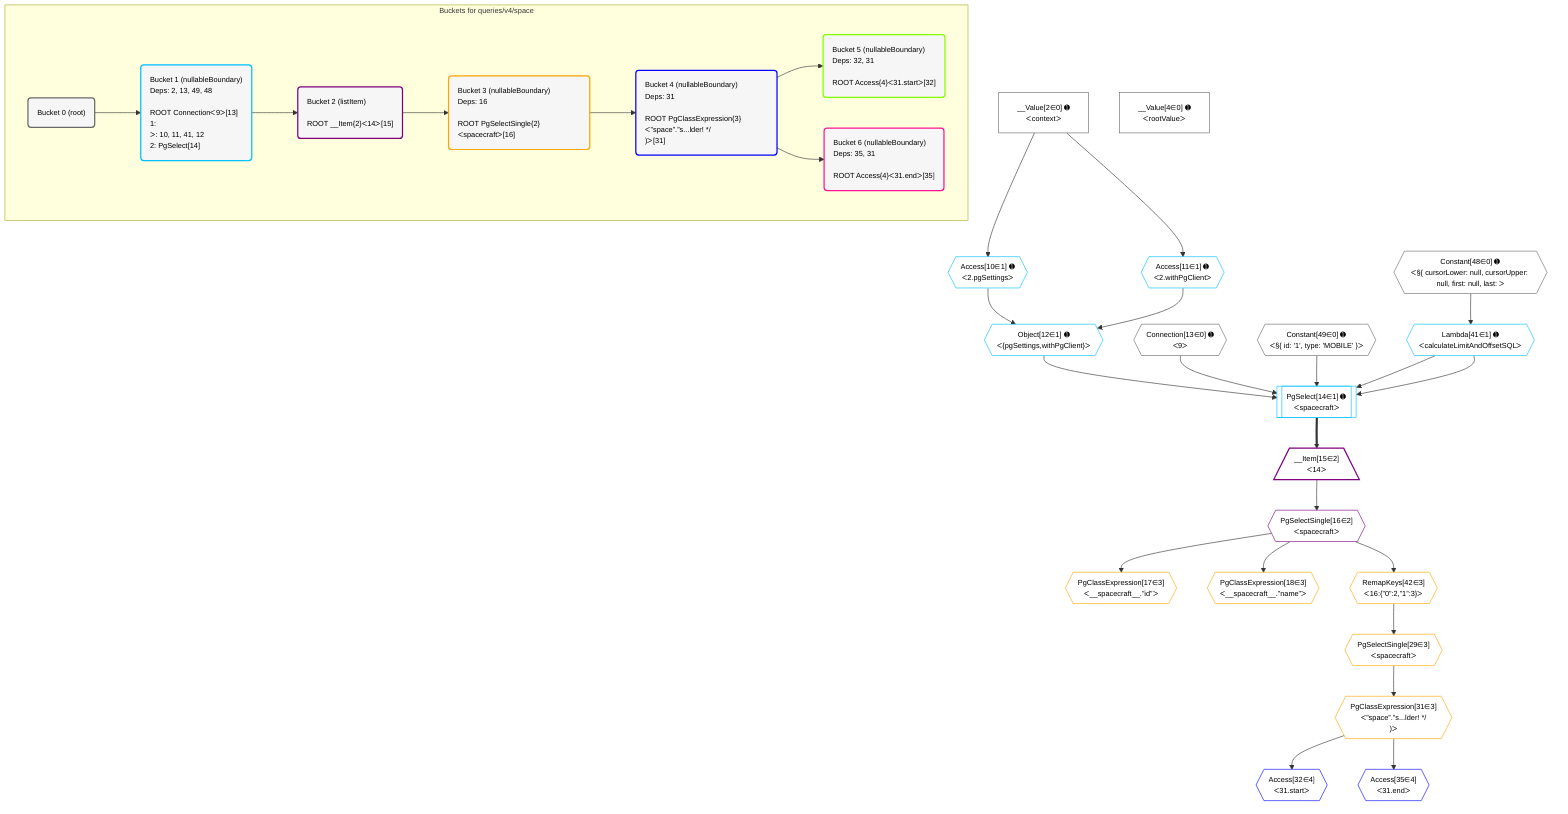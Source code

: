 %%{init: {'themeVariables': { 'fontSize': '12px'}}}%%
graph TD
    classDef path fill:#eee,stroke:#000,color:#000
    classDef plan fill:#fff,stroke-width:1px,color:#000
    classDef itemplan fill:#fff,stroke-width:2px,color:#000
    classDef unbatchedplan fill:#dff,stroke-width:1px,color:#000
    classDef sideeffectplan fill:#fcc,stroke-width:2px,color:#000
    classDef bucket fill:#f6f6f6,color:#000,stroke-width:2px,text-align:left


    %% plan dependencies
    __Value2["__Value[2∈0] ➊<br />ᐸcontextᐳ"]:::plan
    __Value4["__Value[4∈0] ➊<br />ᐸrootValueᐳ"]:::plan
    Connection13{{"Connection[13∈0] ➊<br />ᐸ9ᐳ"}}:::plan
    Constant48{{"Constant[48∈0] ➊<br />ᐸ§{ cursorLower: null, cursorUpper: null, first: null, last: ᐳ"}}:::plan
    Constant49{{"Constant[49∈0] ➊<br />ᐸ§{ id: '1', type: 'MOBILE' }ᐳ"}}:::plan
    PgSelect14[["PgSelect[14∈1] ➊<br />ᐸspacecraftᐳ"]]:::plan
    Object12{{"Object[12∈1] ➊<br />ᐸ{pgSettings,withPgClient}ᐳ"}}:::plan
    Lambda41{{"Lambda[41∈1] ➊<br />ᐸcalculateLimitAndOffsetSQLᐳ"}}:::plan
    Object12 & Connection13 & Constant49 & Lambda41 & Lambda41 --> PgSelect14
    Access10{{"Access[10∈1] ➊<br />ᐸ2.pgSettingsᐳ"}}:::plan
    Access11{{"Access[11∈1] ➊<br />ᐸ2.withPgClientᐳ"}}:::plan
    Access10 & Access11 --> Object12
    __Value2 --> Access10
    __Value2 --> Access11
    Constant48 --> Lambda41
    __Item15[/"__Item[15∈2]<br />ᐸ14ᐳ"\]:::itemplan
    PgSelect14 ==> __Item15
    PgSelectSingle16{{"PgSelectSingle[16∈2]<br />ᐸspacecraftᐳ"}}:::plan
    __Item15 --> PgSelectSingle16
    PgClassExpression17{{"PgClassExpression[17∈3]<br />ᐸ__spacecraft__.”id”ᐳ"}}:::plan
    PgSelectSingle16 --> PgClassExpression17
    PgClassExpression18{{"PgClassExpression[18∈3]<br />ᐸ__spacecraft__.”name”ᐳ"}}:::plan
    PgSelectSingle16 --> PgClassExpression18
    PgSelectSingle29{{"PgSelectSingle[29∈3]<br />ᐸspacecraftᐳ"}}:::plan
    RemapKeys42{{"RemapKeys[42∈3]<br />ᐸ16:{”0”:2,”1”:3}ᐳ"}}:::plan
    RemapKeys42 --> PgSelectSingle29
    PgClassExpression31{{"PgClassExpression[31∈3]<br />ᐸ”space”.”s...lder! */<br />)ᐳ"}}:::plan
    PgSelectSingle29 --> PgClassExpression31
    PgSelectSingle16 --> RemapKeys42
    Access32{{"Access[32∈4]<br />ᐸ31.startᐳ"}}:::plan
    PgClassExpression31 --> Access32
    Access35{{"Access[35∈4]<br />ᐸ31.endᐳ"}}:::plan
    PgClassExpression31 --> Access35

    %% define steps

    subgraph "Buckets for queries/v4/space"
    Bucket0("Bucket 0 (root)"):::bucket
    classDef bucket0 stroke:#696969
    class Bucket0,__Value2,__Value4,Connection13,Constant48,Constant49 bucket0
    Bucket1("Bucket 1 (nullableBoundary)<br />Deps: 2, 13, 49, 48<br /><br />ROOT Connectionᐸ9ᐳ[13]<br />1: <br />ᐳ: 10, 11, 41, 12<br />2: PgSelect[14]"):::bucket
    classDef bucket1 stroke:#00bfff
    class Bucket1,Access10,Access11,Object12,PgSelect14,Lambda41 bucket1
    Bucket2("Bucket 2 (listItem)<br /><br />ROOT __Item{2}ᐸ14ᐳ[15]"):::bucket
    classDef bucket2 stroke:#7f007f
    class Bucket2,__Item15,PgSelectSingle16 bucket2
    Bucket3("Bucket 3 (nullableBoundary)<br />Deps: 16<br /><br />ROOT PgSelectSingle{2}ᐸspacecraftᐳ[16]"):::bucket
    classDef bucket3 stroke:#ffa500
    class Bucket3,PgClassExpression17,PgClassExpression18,PgSelectSingle29,PgClassExpression31,RemapKeys42 bucket3
    Bucket4("Bucket 4 (nullableBoundary)<br />Deps: 31<br /><br />ROOT PgClassExpression{3}ᐸ”space”.”s...lder! */<br />)ᐳ[31]"):::bucket
    classDef bucket4 stroke:#0000ff
    class Bucket4,Access32,Access35 bucket4
    Bucket5("Bucket 5 (nullableBoundary)<br />Deps: 32, 31<br /><br />ROOT Access{4}ᐸ31.startᐳ[32]"):::bucket
    classDef bucket5 stroke:#7fff00
    class Bucket5 bucket5
    Bucket6("Bucket 6 (nullableBoundary)<br />Deps: 35, 31<br /><br />ROOT Access{4}ᐸ31.endᐳ[35]"):::bucket
    classDef bucket6 stroke:#ff1493
    class Bucket6 bucket6
    Bucket0 --> Bucket1
    Bucket1 --> Bucket2
    Bucket2 --> Bucket3
    Bucket3 --> Bucket4
    Bucket4 --> Bucket5 & Bucket6
    end